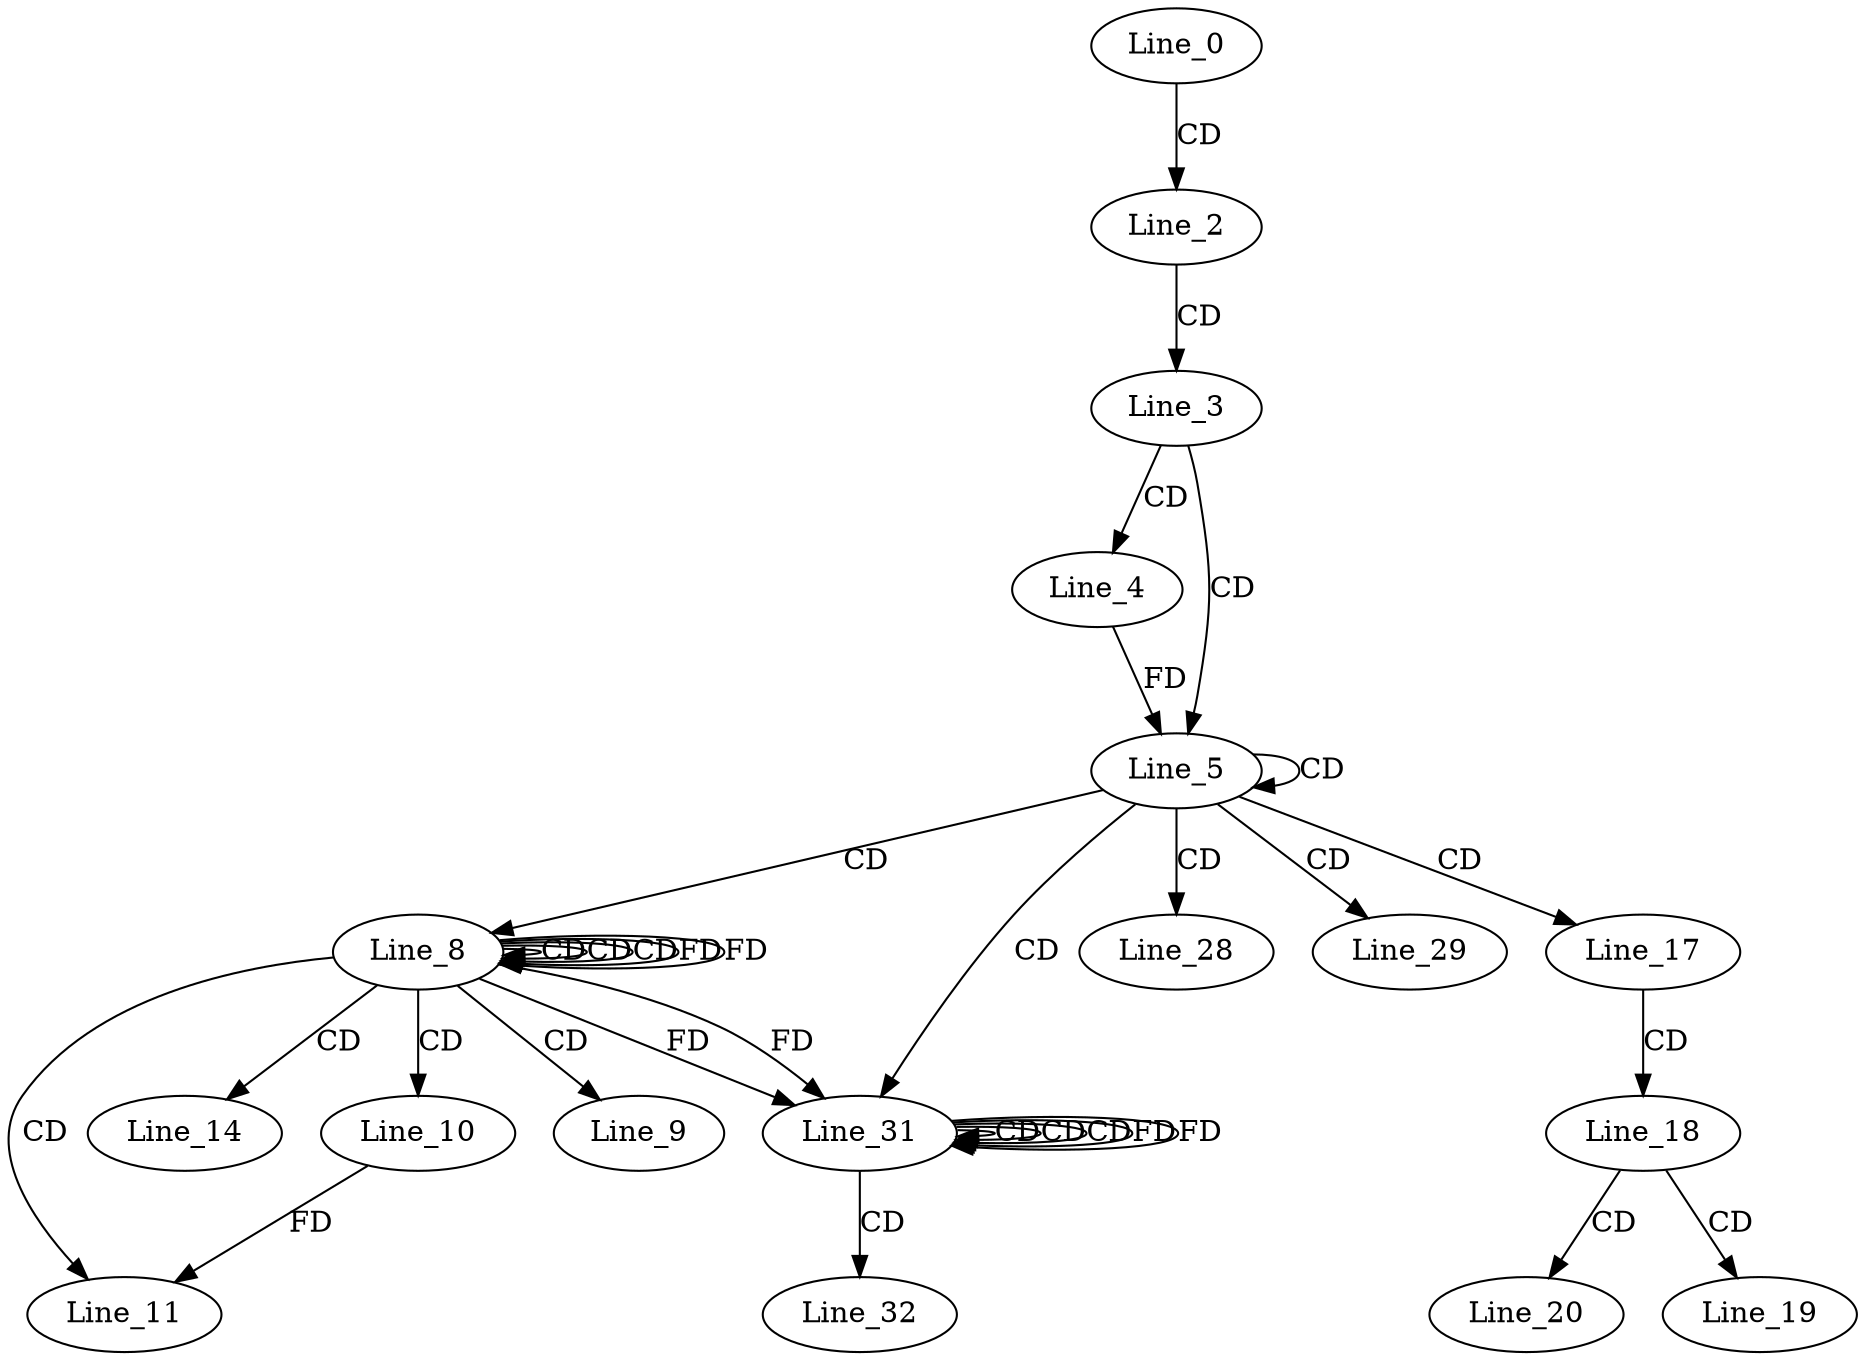digraph G {
  Line_0;
  Line_2;
  Line_3;
  Line_4;
  Line_5;
  Line_5;
  Line_5;
  Line_8;
  Line_8;
  Line_8;
  Line_9;
  Line_10;
  Line_11;
  Line_14;
  Line_17;
  Line_18;
  Line_19;
  Line_20;
  Line_28;
  Line_29;
  Line_31;
  Line_31;
  Line_31;
  Line_32;
  Line_0 -> Line_2 [ label="CD" ];
  Line_2 -> Line_3 [ label="CD" ];
  Line_3 -> Line_4 [ label="CD" ];
  Line_3 -> Line_5 [ label="CD" ];
  Line_5 -> Line_5 [ label="CD" ];
  Line_4 -> Line_5 [ label="FD" ];
  Line_5 -> Line_8 [ label="CD" ];
  Line_8 -> Line_8 [ label="CD" ];
  Line_8 -> Line_8 [ label="CD" ];
  Line_8 -> Line_8 [ label="CD" ];
  Line_8 -> Line_8 [ label="FD" ];
  Line_8 -> Line_9 [ label="CD" ];
  Line_8 -> Line_10 [ label="CD" ];
  Line_8 -> Line_11 [ label="CD" ];
  Line_10 -> Line_11 [ label="FD" ];
  Line_8 -> Line_14 [ label="CD" ];
  Line_5 -> Line_17 [ label="CD" ];
  Line_17 -> Line_18 [ label="CD" ];
  Line_18 -> Line_19 [ label="CD" ];
  Line_18 -> Line_20 [ label="CD" ];
  Line_5 -> Line_28 [ label="CD" ];
  Line_5 -> Line_29 [ label="CD" ];
  Line_5 -> Line_31 [ label="CD" ];
  Line_31 -> Line_31 [ label="CD" ];
  Line_8 -> Line_31 [ label="FD" ];
  Line_31 -> Line_31 [ label="CD" ];
  Line_31 -> Line_31 [ label="CD" ];
  Line_31 -> Line_31 [ label="FD" ];
  Line_8 -> Line_31 [ label="FD" ];
  Line_31 -> Line_32 [ label="CD" ];
  Line_8 -> Line_8 [ label="FD" ];
  Line_31 -> Line_31 [ label="FD" ];
}

